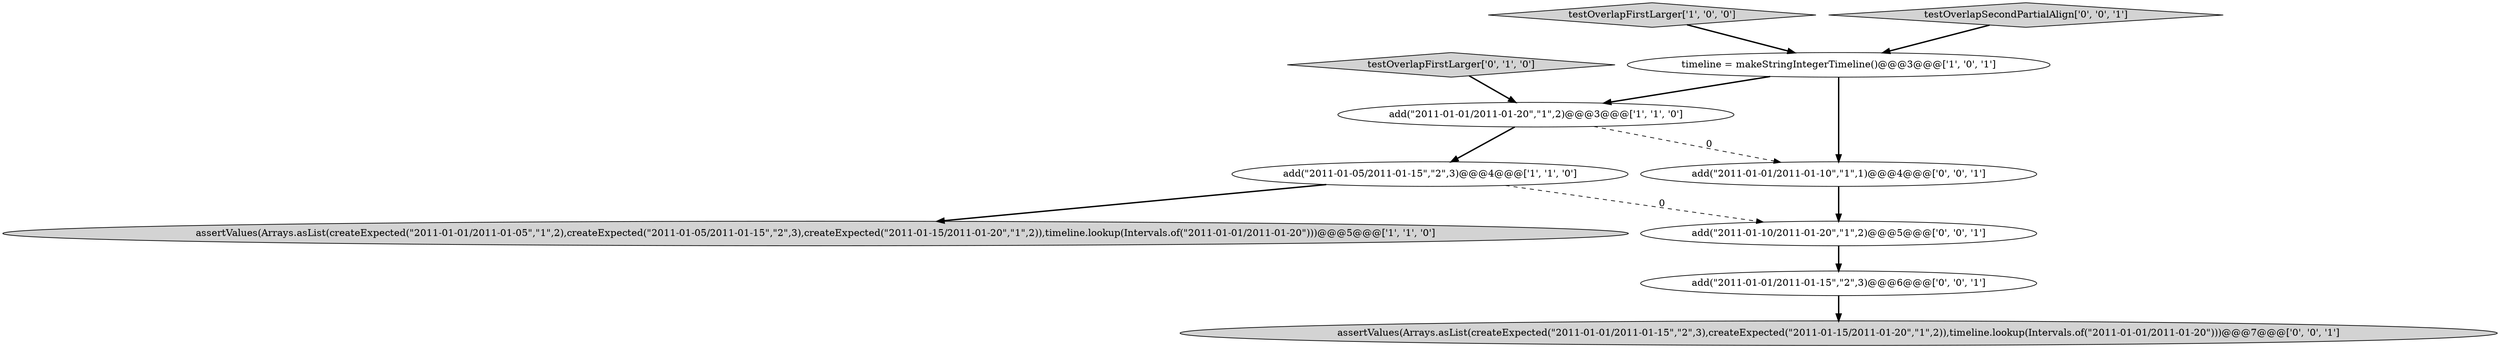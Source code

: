 digraph {
6 [style = filled, label = "add(\"2011-01-01/2011-01-10\",\"1\",1)@@@4@@@['0', '0', '1']", fillcolor = white, shape = ellipse image = "AAA0AAABBB3BBB"];
7 [style = filled, label = "assertValues(Arrays.asList(createExpected(\"2011-01-01/2011-01-15\",\"2\",3),createExpected(\"2011-01-15/2011-01-20\",\"1\",2)),timeline.lookup(Intervals.of(\"2011-01-01/2011-01-20\")))@@@7@@@['0', '0', '1']", fillcolor = lightgray, shape = ellipse image = "AAA0AAABBB3BBB"];
5 [style = filled, label = "testOverlapFirstLarger['0', '1', '0']", fillcolor = lightgray, shape = diamond image = "AAA0AAABBB2BBB"];
2 [style = filled, label = "assertValues(Arrays.asList(createExpected(\"2011-01-01/2011-01-05\",\"1\",2),createExpected(\"2011-01-05/2011-01-15\",\"2\",3),createExpected(\"2011-01-15/2011-01-20\",\"1\",2)),timeline.lookup(Intervals.of(\"2011-01-01/2011-01-20\")))@@@5@@@['1', '1', '0']", fillcolor = lightgray, shape = ellipse image = "AAA0AAABBB1BBB"];
1 [style = filled, label = "add(\"2011-01-01/2011-01-20\",\"1\",2)@@@3@@@['1', '1', '0']", fillcolor = white, shape = ellipse image = "AAA0AAABBB1BBB"];
0 [style = filled, label = "testOverlapFirstLarger['1', '0', '0']", fillcolor = lightgray, shape = diamond image = "AAA0AAABBB1BBB"];
9 [style = filled, label = "testOverlapSecondPartialAlign['0', '0', '1']", fillcolor = lightgray, shape = diamond image = "AAA0AAABBB3BBB"];
10 [style = filled, label = "add(\"2011-01-10/2011-01-20\",\"1\",2)@@@5@@@['0', '0', '1']", fillcolor = white, shape = ellipse image = "AAA0AAABBB3BBB"];
3 [style = filled, label = "timeline = makeStringIntegerTimeline()@@@3@@@['1', '0', '1']", fillcolor = white, shape = ellipse image = "AAA0AAABBB1BBB"];
4 [style = filled, label = "add(\"2011-01-05/2011-01-15\",\"2\",3)@@@4@@@['1', '1', '0']", fillcolor = white, shape = ellipse image = "AAA0AAABBB1BBB"];
8 [style = filled, label = "add(\"2011-01-01/2011-01-15\",\"2\",3)@@@6@@@['0', '0', '1']", fillcolor = white, shape = ellipse image = "AAA0AAABBB3BBB"];
0->3 [style = bold, label=""];
9->3 [style = bold, label=""];
5->1 [style = bold, label=""];
3->6 [style = bold, label=""];
1->4 [style = bold, label=""];
4->2 [style = bold, label=""];
10->8 [style = bold, label=""];
3->1 [style = bold, label=""];
4->10 [style = dashed, label="0"];
1->6 [style = dashed, label="0"];
6->10 [style = bold, label=""];
8->7 [style = bold, label=""];
}
